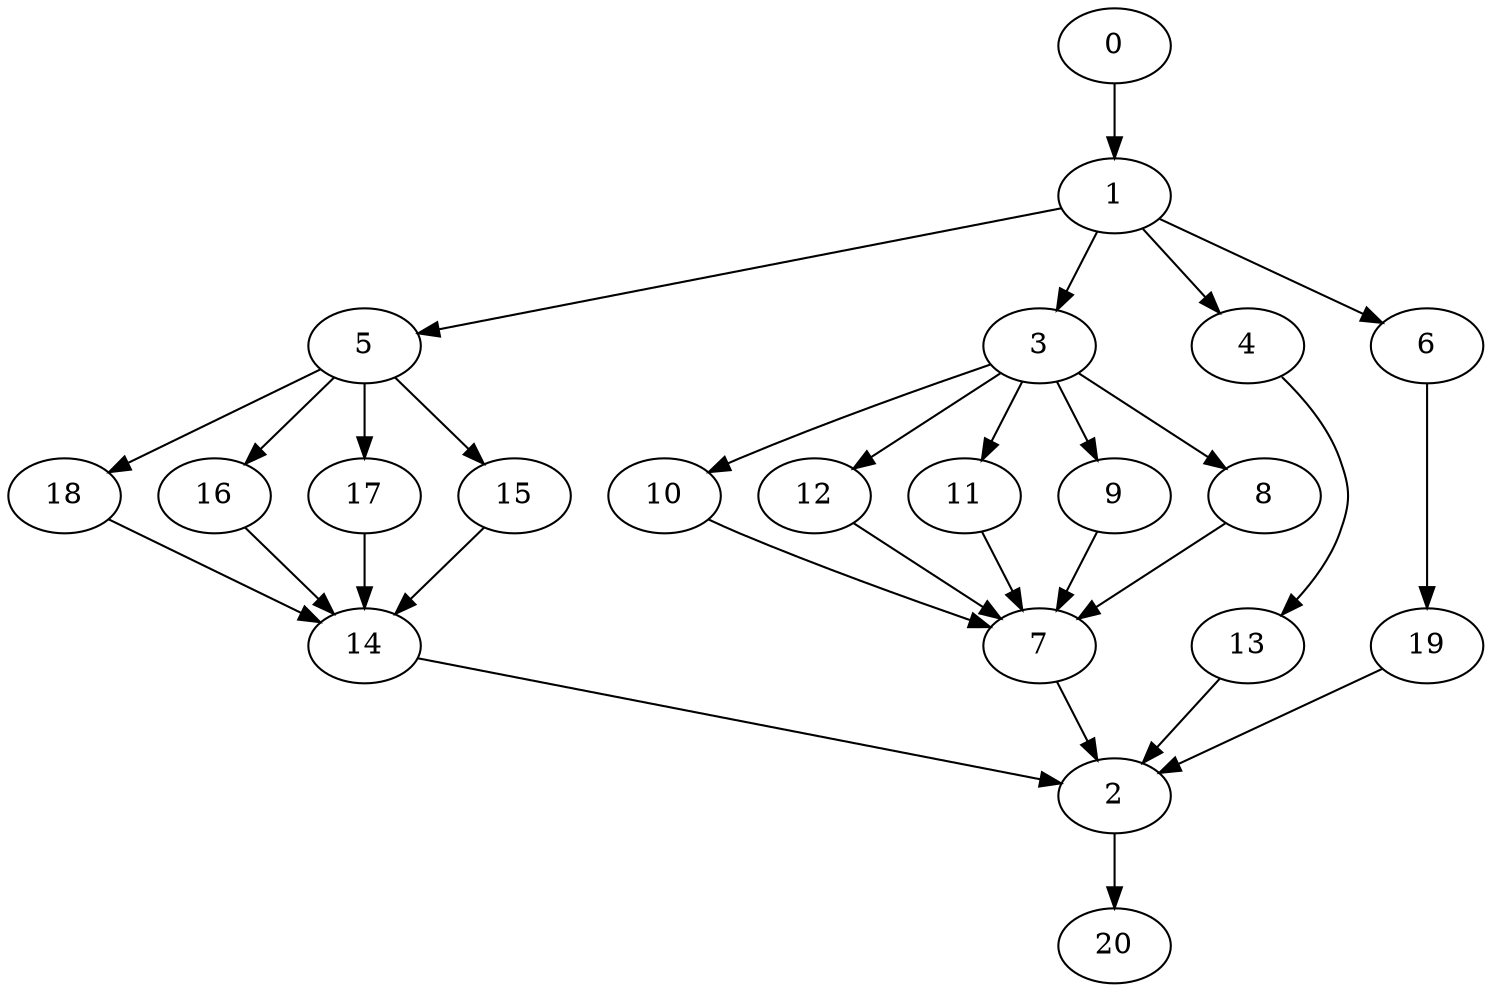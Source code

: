 digraph "SeriesParallel-MaxBf-5_Nodes_21_CCR_0.99_WeightType_Random" {
	graph ["Duplicate states"=0,
		GraphType=S_P,
		"Max states in OPEN"=0,
		Modes="120000ms; topo-ordered tasks, ; Pruning: task equivalence, fixed order ready list, ; F-value: ; Optimisation: best schedule length (\
SL) optimisation on equal, ",
		NumberOfTasks=21,
		"Pruned using list schedule length"=74017249,
		"States removed from OPEN"=0,
		TargetSystem="Homogeneous-4",
		"Time to schedule (ms)"=41937,
		"Total idle time"=67,
		"Total schedule length"=80,
		"Total sequential time"=181,
		"Total states created"=182851529
	];
	0	["Finish time"=3,
		Processor=0,
		"Start time"=0,
		Weight=3];
	1	["Finish time"=14,
		Processor=0,
		"Start time"=3,
		Weight=11];
	0 -> 1	[Weight=6];
	5	["Finish time"=24,
		Processor=0,
		"Start time"=14,
		Weight=10];
	1 -> 5	[Weight=4];
	3	["Finish time"=31,
		Processor=1,
		"Start time"=21,
		Weight=10];
	1 -> 3	[Weight=7];
	4	["Finish time"=36,
		Processor=3,
		"Start time"=21,
		Weight=15];
	1 -> 4	[Weight=5];
	6	["Finish time"=21,
		Processor=3,
		"Start time"=16,
		Weight=5];
	1 -> 6	[Weight=2];
	18	["Finish time"=37,
		Processor=2,
		"Start time"=27,
		Weight=10];
	5 -> 18	[Weight=3];
	16	["Finish time"=32,
		Processor=0,
		"Start time"=24,
		Weight=8];
	5 -> 16	[Weight=4];
	17	["Finish time"=48,
		Processor=3,
		"Start time"=41,
		Weight=7];
	5 -> 17	[Weight=10];
	15	["Finish time"=41,
		Processor=3,
		"Start time"=36,
		Weight=5];
	5 -> 15	[Weight=10];
	10	["Finish time"=52,
		Processor=0,
		"Start time"=42,
		Weight=10];
	3 -> 10	[Weight=6];
	12	["Finish time"=47,
		Processor=2,
		"Start time"=37,
		Weight=10];
	3 -> 12	[Weight=2];
	11	["Finish time"=42,
		Processor=0,
		"Start time"=35,
		Weight=7];
	3 -> 11	[Weight=4];
	9	["Finish time"=39,
		Processor=1,
		"Start time"=31,
		Weight=8];
	3 -> 9	[Weight=10];
	8	["Finish time"=49,
		Processor=1,
		"Start time"=39,
		Weight=10];
	3 -> 8	[Weight=7];
	14	["Finish time"=64,
		Processor=3,
		"Start time"=48,
		Weight=16];
	18 -> 14	[Weight=10];
	16 -> 14	[Weight=10];
	17 -> 14	[Weight=8];
	13	["Finish time"=57,
		Processor=2,
		"Start time"=50,
		Weight=7];
	4 -> 13	[Weight=8];
	15 -> 14	[Weight=5];
	7	["Finish time"=62,
		Processor=0,
		"Start time"=52,
		Weight=10];
	10 -> 7	[Weight=8];
	12 -> 7	[Weight=5];
	11 -> 7	[Weight=7];
	9 -> 7	[Weight=5];
	8 -> 7	[Weight=2];
	2	["Finish time"=72,
		Processor=3,
		"Start time"=64,
		Weight=8];
	14 -> 2	[Weight=8];
	19	["Finish time"=50,
		Processor=2,
		"Start time"=47,
		Weight=3];
	6 -> 19	[Weight=6];
	13 -> 2	[Weight=7];
	7 -> 2	[Weight=2];
	19 -> 2	[Weight=6];
	20	["Finish time"=80,
		Processor=3,
		"Start time"=72,
		Weight=8];
	2 -> 20	[Weight=2];
}
